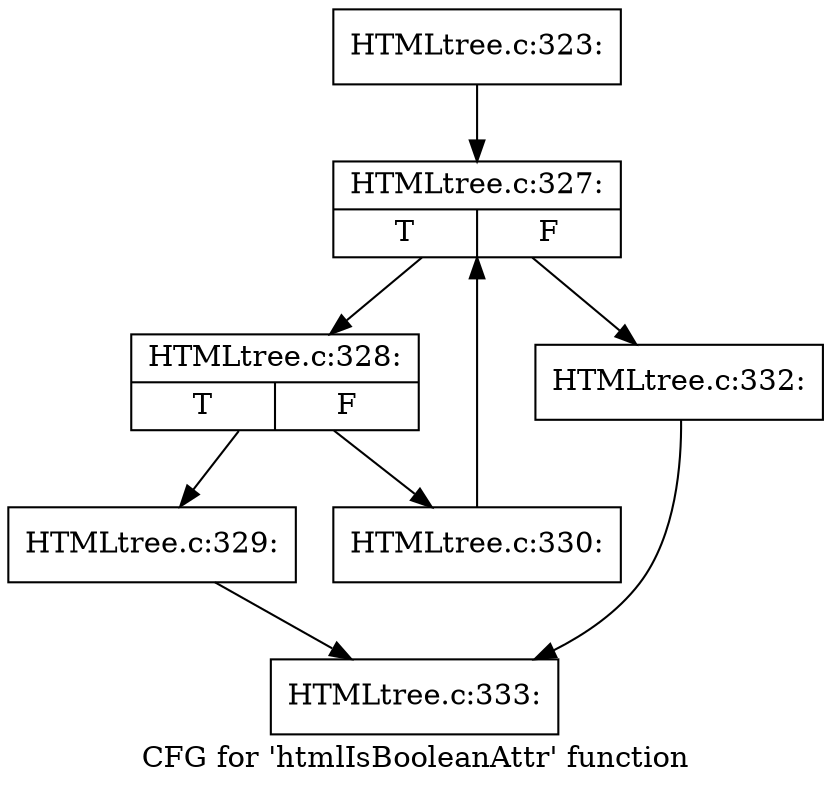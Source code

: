 digraph "CFG for 'htmlIsBooleanAttr' function" {
	label="CFG for 'htmlIsBooleanAttr' function";

	Node0x42f4b40 [shape=record,label="{HTMLtree.c:323:}"];
	Node0x42f4b40 -> Node0x42f4ac0;
	Node0x42f4ac0 [shape=record,label="{HTMLtree.c:327:|{<s0>T|<s1>F}}"];
	Node0x42f4ac0 -> Node0x42f9ee0;
	Node0x42f4ac0 -> Node0x42f9b90;
	Node0x42f9ee0 [shape=record,label="{HTMLtree.c:328:|{<s0>T|<s1>F}}"];
	Node0x42f9ee0 -> Node0x430bc90;
	Node0x42f9ee0 -> Node0x430bce0;
	Node0x430bc90 [shape=record,label="{HTMLtree.c:329:}"];
	Node0x430bc90 -> Node0x430a870;
	Node0x430bce0 [shape=record,label="{HTMLtree.c:330:}"];
	Node0x430bce0 -> Node0x42f4ac0;
	Node0x42f9b90 [shape=record,label="{HTMLtree.c:332:}"];
	Node0x42f9b90 -> Node0x430a870;
	Node0x430a870 [shape=record,label="{HTMLtree.c:333:}"];
}
